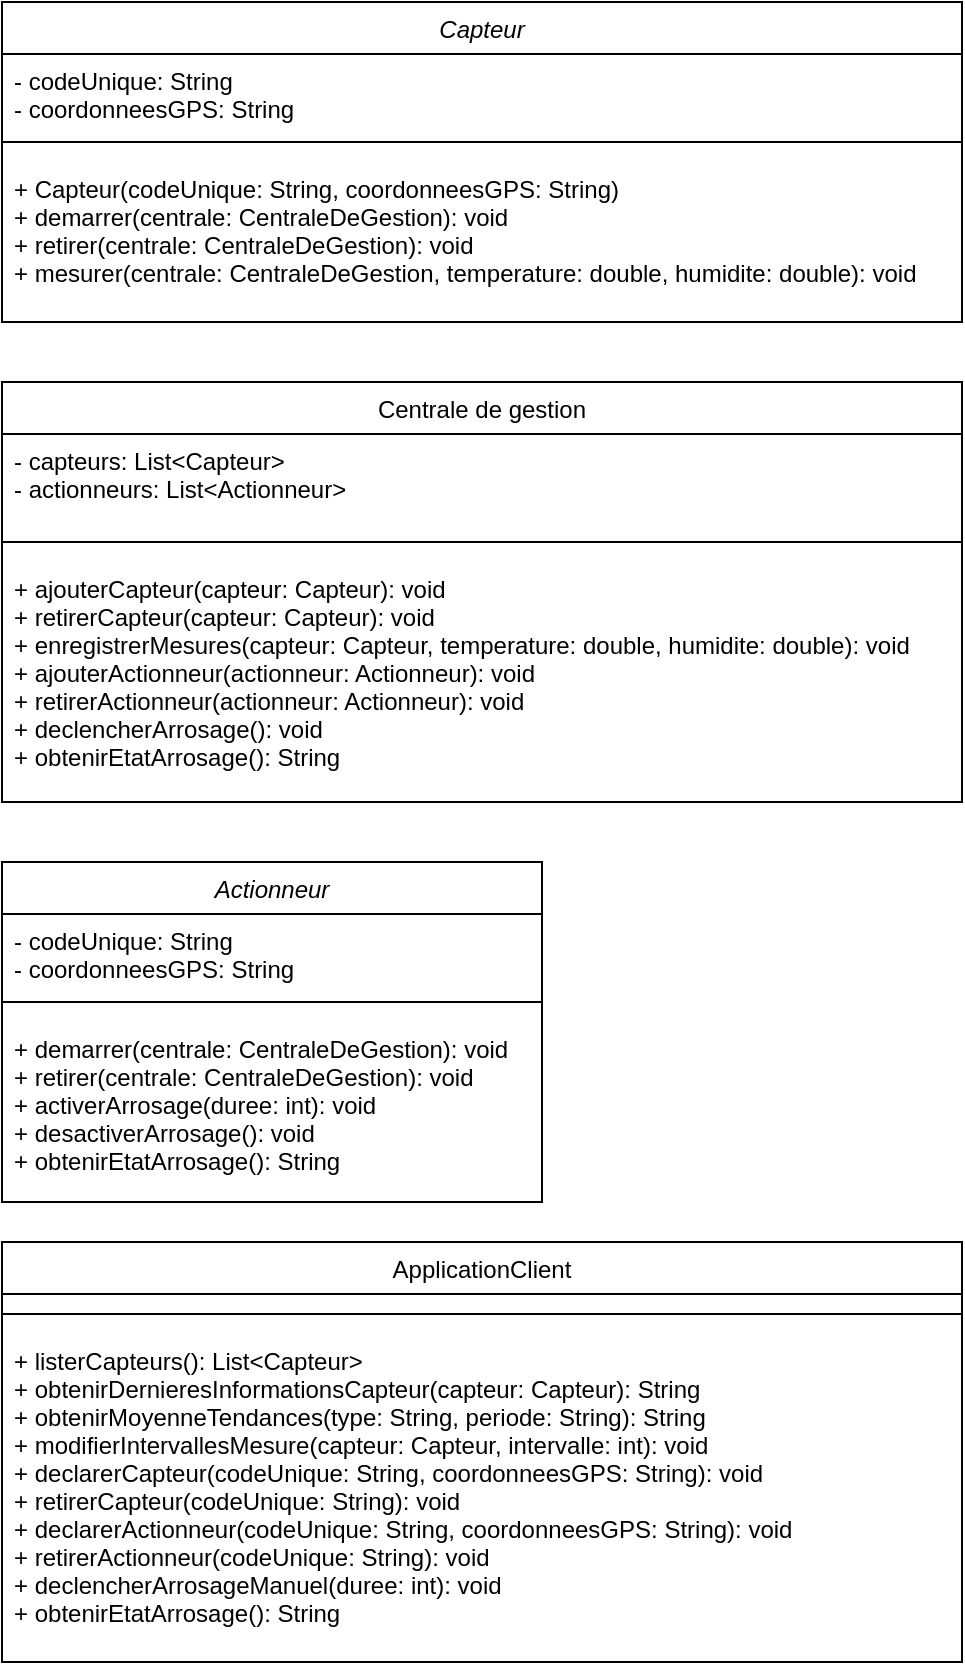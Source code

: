 <mxfile version="23.1.4" type="github">
  <diagram id="C5RBs43oDa-KdzZeNtuy" name="Page-1">
    <mxGraphModel dx="1430" dy="763" grid="1" gridSize="10" guides="1" tooltips="1" connect="1" arrows="1" fold="1" page="1" pageScale="1" pageWidth="827" pageHeight="1169" math="0" shadow="0">
      <root>
        <mxCell id="WIyWlLk6GJQsqaUBKTNV-0" />
        <mxCell id="WIyWlLk6GJQsqaUBKTNV-1" parent="WIyWlLk6GJQsqaUBKTNV-0" />
        <mxCell id="zkfFHV4jXpPFQw0GAbJ--0" value="Capteur" style="swimlane;fontStyle=2;align=center;verticalAlign=top;childLayout=stackLayout;horizontal=1;startSize=26;horizontalStack=0;resizeParent=1;resizeLast=0;collapsible=1;marginBottom=0;rounded=0;shadow=0;strokeWidth=1;" parent="WIyWlLk6GJQsqaUBKTNV-1" vertex="1">
          <mxGeometry x="220" y="120" width="480" height="160" as="geometry">
            <mxRectangle x="230" y="140" width="160" height="26" as="alternateBounds" />
          </mxGeometry>
        </mxCell>
        <mxCell id="zkfFHV4jXpPFQw0GAbJ--25" value="- codeUnique: String&#xa;- coordonneesGPS: String" style="text;align=left;verticalAlign=top;spacingLeft=4;spacingRight=4;overflow=hidden;rotatable=0;points=[[0,0.5],[1,0.5]];portConstraint=eastwest;" parent="zkfFHV4jXpPFQw0GAbJ--0" vertex="1">
          <mxGeometry y="26" width="480" height="34" as="geometry" />
        </mxCell>
        <mxCell id="zkfFHV4jXpPFQw0GAbJ--4" value="" style="line;html=1;strokeWidth=1;align=left;verticalAlign=middle;spacingTop=-1;spacingLeft=3;spacingRight=3;rotatable=0;labelPosition=right;points=[];portConstraint=eastwest;" parent="zkfFHV4jXpPFQw0GAbJ--0" vertex="1">
          <mxGeometry y="60" width="480" height="20" as="geometry" />
        </mxCell>
        <mxCell id="fo2IXumNde_vxtxr7bFM-5" value="+ Capteur(codeUnique: String, coordonneesGPS: String)&#xa;+ demarrer(centrale: CentraleDeGestion): void &#xa;+ retirer(centrale: CentraleDeGestion): void&#xa;+ mesurer(centrale: CentraleDeGestion, temperature: double, humidite: double): void" style="text;align=left;verticalAlign=top;spacingLeft=4;spacingRight=4;overflow=hidden;rotatable=0;points=[[0,0.5],[1,0.5]];portConstraint=eastwest;" vertex="1" parent="zkfFHV4jXpPFQw0GAbJ--0">
          <mxGeometry y="80" width="480" height="70" as="geometry" />
        </mxCell>
        <mxCell id="zkfFHV4jXpPFQw0GAbJ--17" value="Centrale de gestion" style="swimlane;fontStyle=0;align=center;verticalAlign=top;childLayout=stackLayout;horizontal=1;startSize=26;horizontalStack=0;resizeParent=1;resizeLast=0;collapsible=1;marginBottom=0;rounded=0;shadow=0;strokeWidth=1;" parent="WIyWlLk6GJQsqaUBKTNV-1" vertex="1">
          <mxGeometry x="220" y="310" width="480" height="210" as="geometry">
            <mxRectangle x="550" y="140" width="160" height="26" as="alternateBounds" />
          </mxGeometry>
        </mxCell>
        <mxCell id="fo2IXumNde_vxtxr7bFM-6" value="- capteurs: List&lt;Capteur&gt;&#xa;- actionneurs: List&lt;Actionneur&gt;" style="text;align=left;verticalAlign=top;spacingLeft=4;spacingRight=4;overflow=hidden;rotatable=0;points=[[0,0.5],[1,0.5]];portConstraint=eastwest;" vertex="1" parent="zkfFHV4jXpPFQw0GAbJ--17">
          <mxGeometry y="26" width="480" height="44" as="geometry" />
        </mxCell>
        <mxCell id="zkfFHV4jXpPFQw0GAbJ--23" value="" style="line;html=1;strokeWidth=1;align=left;verticalAlign=middle;spacingTop=-1;spacingLeft=3;spacingRight=3;rotatable=0;labelPosition=right;points=[];portConstraint=eastwest;" parent="zkfFHV4jXpPFQw0GAbJ--17" vertex="1">
          <mxGeometry y="70" width="480" height="20" as="geometry" />
        </mxCell>
        <mxCell id="fo2IXumNde_vxtxr7bFM-7" value="+ ajouterCapteur(capteur: Capteur): void&#xa;+ retirerCapteur(capteur: Capteur): void &#xa;+ enregistrerMesures(capteur: Capteur, temperature: double, humidite: double): void&#xa;+ ajouterActionneur(actionneur: Actionneur): void&#xa;+ retirerActionneur(actionneur: Actionneur): void&#xa;+ declencherArrosage(): void&#xa;+ obtenirEtatArrosage(): String" style="text;align=left;verticalAlign=top;spacingLeft=4;spacingRight=4;overflow=hidden;rotatable=0;points=[[0,0.5],[1,0.5]];portConstraint=eastwest;" vertex="1" parent="zkfFHV4jXpPFQw0GAbJ--17">
          <mxGeometry y="90" width="480" height="110" as="geometry" />
        </mxCell>
        <mxCell id="fo2IXumNde_vxtxr7bFM-8" value="Actionneur" style="swimlane;fontStyle=2;align=center;verticalAlign=top;childLayout=stackLayout;horizontal=1;startSize=26;horizontalStack=0;resizeParent=1;resizeLast=0;collapsible=1;marginBottom=0;rounded=0;shadow=0;strokeWidth=1;" vertex="1" parent="WIyWlLk6GJQsqaUBKTNV-1">
          <mxGeometry x="220" y="550" width="270" height="170" as="geometry">
            <mxRectangle x="230" y="140" width="160" height="26" as="alternateBounds" />
          </mxGeometry>
        </mxCell>
        <mxCell id="fo2IXumNde_vxtxr7bFM-9" value="- codeUnique: String&#xa;- coordonneesGPS: String" style="text;align=left;verticalAlign=top;spacingLeft=4;spacingRight=4;overflow=hidden;rotatable=0;points=[[0,0.5],[1,0.5]];portConstraint=eastwest;" vertex="1" parent="fo2IXumNde_vxtxr7bFM-8">
          <mxGeometry y="26" width="270" height="34" as="geometry" />
        </mxCell>
        <mxCell id="fo2IXumNde_vxtxr7bFM-10" value="" style="line;html=1;strokeWidth=1;align=left;verticalAlign=middle;spacingTop=-1;spacingLeft=3;spacingRight=3;rotatable=0;labelPosition=right;points=[];portConstraint=eastwest;" vertex="1" parent="fo2IXumNde_vxtxr7bFM-8">
          <mxGeometry y="60" width="270" height="20" as="geometry" />
        </mxCell>
        <mxCell id="fo2IXumNde_vxtxr7bFM-11" value="+ demarrer(centrale: CentraleDeGestion): void &#xa;+ retirer(centrale: CentraleDeGestion): void&#xa;+ activerArrosage(duree: int): void &#xa;+ desactiverArrosage(): void &#xa;+ obtenirEtatArrosage(): String " style="text;align=left;verticalAlign=top;spacingLeft=4;spacingRight=4;overflow=hidden;rotatable=0;points=[[0,0.5],[1,0.5]];portConstraint=eastwest;" vertex="1" parent="fo2IXumNde_vxtxr7bFM-8">
          <mxGeometry y="80" width="270" height="90" as="geometry" />
        </mxCell>
        <mxCell id="fo2IXumNde_vxtxr7bFM-12" value="ApplicationClient" style="swimlane;fontStyle=0;align=center;verticalAlign=top;childLayout=stackLayout;horizontal=1;startSize=26;horizontalStack=0;resizeParent=1;resizeLast=0;collapsible=1;marginBottom=0;rounded=0;shadow=0;strokeWidth=1;" vertex="1" parent="WIyWlLk6GJQsqaUBKTNV-1">
          <mxGeometry x="220" y="740" width="480" height="210" as="geometry">
            <mxRectangle x="550" y="140" width="160" height="26" as="alternateBounds" />
          </mxGeometry>
        </mxCell>
        <mxCell id="fo2IXumNde_vxtxr7bFM-14" value="" style="line;html=1;strokeWidth=1;align=left;verticalAlign=middle;spacingTop=-1;spacingLeft=3;spacingRight=3;rotatable=0;labelPosition=right;points=[];portConstraint=eastwest;" vertex="1" parent="fo2IXumNde_vxtxr7bFM-12">
          <mxGeometry y="26" width="480" height="20" as="geometry" />
        </mxCell>
        <mxCell id="fo2IXumNde_vxtxr7bFM-15" value="+ listerCapteurs(): List&lt;Capteur&gt; &#xa;+ obtenirDernieresInformationsCapteur(capteur: Capteur): String &#xa;+ obtenirMoyenneTendances(type: String, periode: String): String &#xa;+ modifierIntervallesMesure(capteur: Capteur, intervalle: int): void&#xa;+ declarerCapteur(codeUnique: String, coordonneesGPS: String): void&#xa;+ retirerCapteur(codeUnique: String): void&#xa;+ declarerActionneur(codeUnique: String, coordonneesGPS: String): void&#xa;+ retirerActionneur(codeUnique: String): void&#xa;+ declencherArrosageManuel(duree: int): void&#xa;+ obtenirEtatArrosage(): String &#xa;" style="text;align=left;verticalAlign=top;spacingLeft=4;spacingRight=4;overflow=hidden;rotatable=0;points=[[0,0.5],[1,0.5]];portConstraint=eastwest;" vertex="1" parent="fo2IXumNde_vxtxr7bFM-12">
          <mxGeometry y="46" width="480" height="164" as="geometry" />
        </mxCell>
      </root>
    </mxGraphModel>
  </diagram>
</mxfile>
